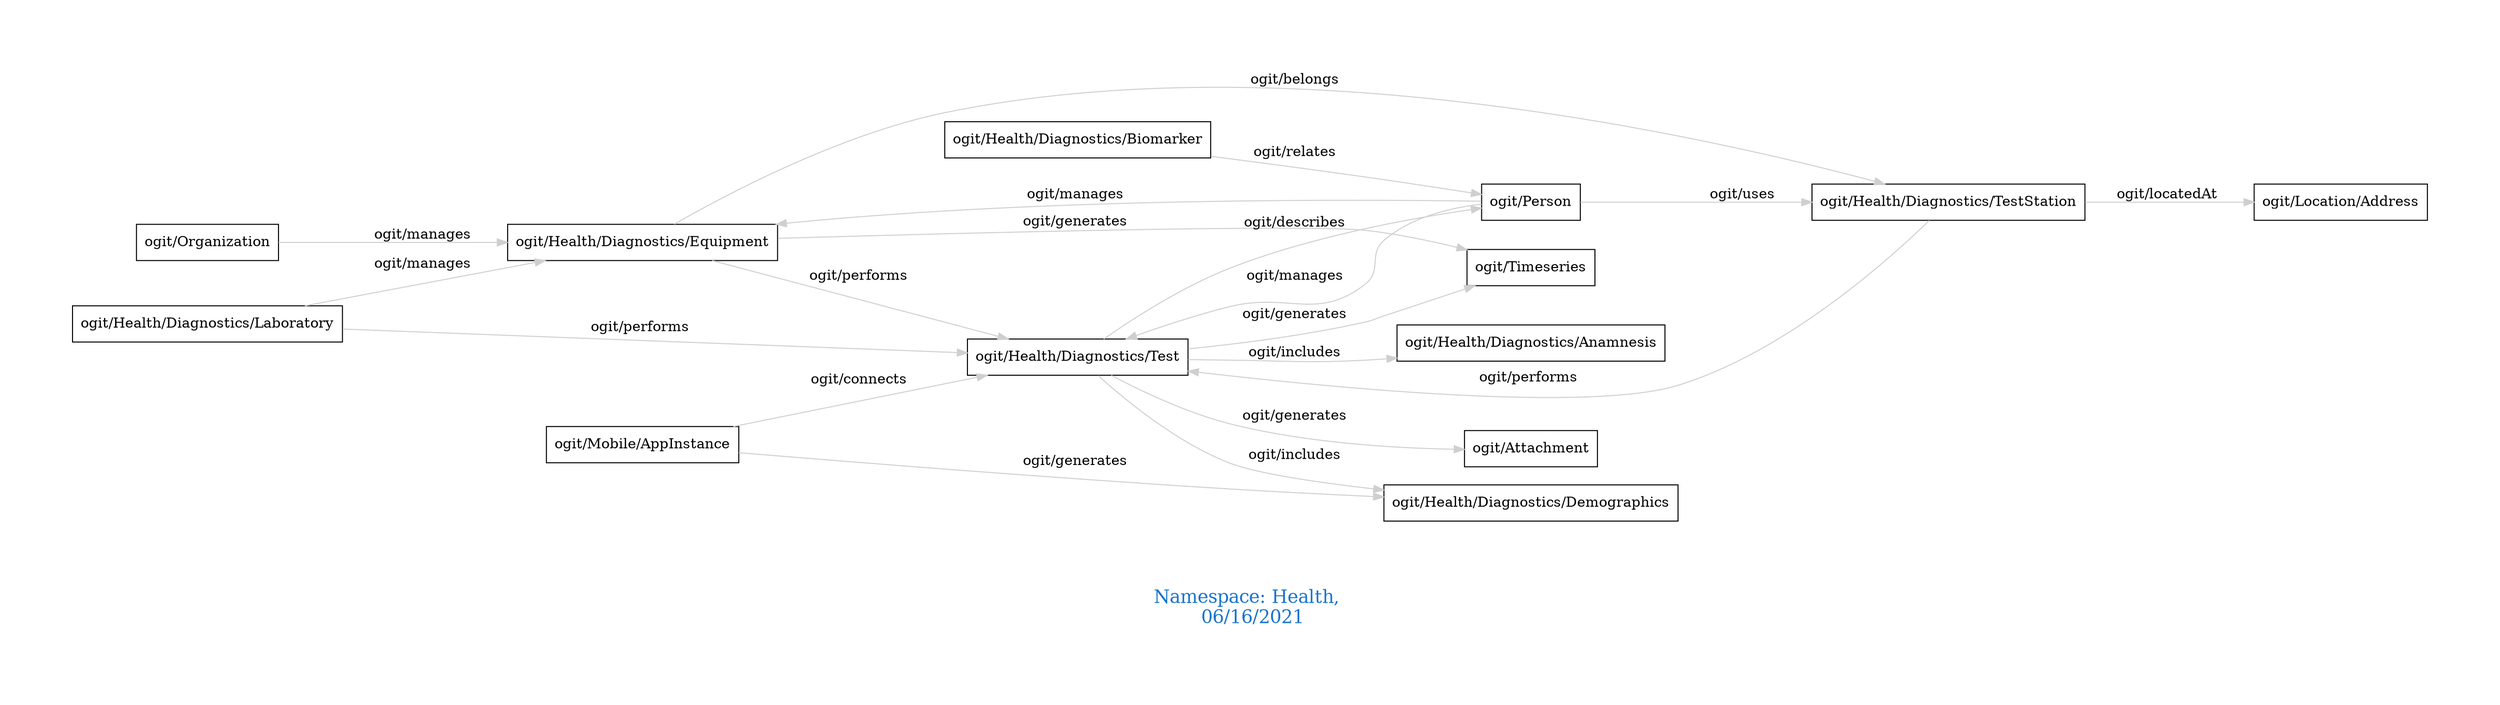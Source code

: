 digraph OGIT_ontology {
 graph [ rankdir= LR,pad=1 
fontsize = 18,
fontcolor= dodgerblue3,label = "\n\n\nNamespace: Health, \n 06/16/2021"];
node[shape=polygon];
edge [  color="gray81"];

   "ogit/Health/Diagnostics/Laboratory" -> "ogit/Health/Diagnostics/Equipment" [label="   ogit/manages    "];
   "ogit/Organization" -> "ogit/Health/Diagnostics/Equipment" [label="   ogit/manages    "];
   "ogit/Person" -> "ogit/Health/Diagnostics/Equipment" [label="   ogit/manages    "];
   "ogit/Person" -> "ogit/Health/Diagnostics/Test" [label="   ogit/manages    "];
   "ogit/Health/Diagnostics/Equipment" -> "ogit/Timeseries" [label="   ogit/generates    "];
   "ogit/Health/Diagnostics/Test" -> "ogit/Attachment" [label="   ogit/generates    "];
   "ogit/Health/Diagnostics/Test" -> "ogit/Timeseries" [label="   ogit/generates    "];
   "ogit/Mobile/AppInstance" -> "ogit/Health/Diagnostics/Demographics" [label="   ogit/generates    "];
   "ogit/Health/Diagnostics/TestStation" -> "ogit/Location/Address" [label="   ogit/locatedAt    "];
   "ogit/Health/Diagnostics/Test" -> "ogit/Health/Diagnostics/Anamnesis" [label="   ogit/includes    "];
   "ogit/Health/Diagnostics/Test" -> "ogit/Health/Diagnostics/Demographics" [label="   ogit/includes    "];
   "ogit/Health/Diagnostics/Equipment" -> "ogit/Health/Diagnostics/Test" [label="   ogit/performs    "];
   "ogit/Health/Diagnostics/Laboratory" -> "ogit/Health/Diagnostics/Test" [label="   ogit/performs    "];
   "ogit/Health/Diagnostics/TestStation" -> "ogit/Health/Diagnostics/Test" [label="   ogit/performs    "];
   "ogit/Health/Diagnostics/Test" -> "ogit/Person" [label="   ogit/describes    "];
   "ogit/Mobile/AppInstance" -> "ogit/Health/Diagnostics/Test" [label="   ogit/connects    "];
   "ogit/Health/Diagnostics/Equipment" -> "ogit/Health/Diagnostics/TestStation" [label="   ogit/belongs    "];
   "ogit/Person" -> "ogit/Health/Diagnostics/TestStation" [label="   ogit/uses    "];
   "ogit/Health/Diagnostics/Biomarker" -> "ogit/Person" [label="   ogit/relates    "];
}
